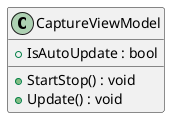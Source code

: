 @startuml
class CaptureViewModel {
    + IsAutoUpdate : bool
    + StartStop() : void
    + Update() : void
}
@enduml
